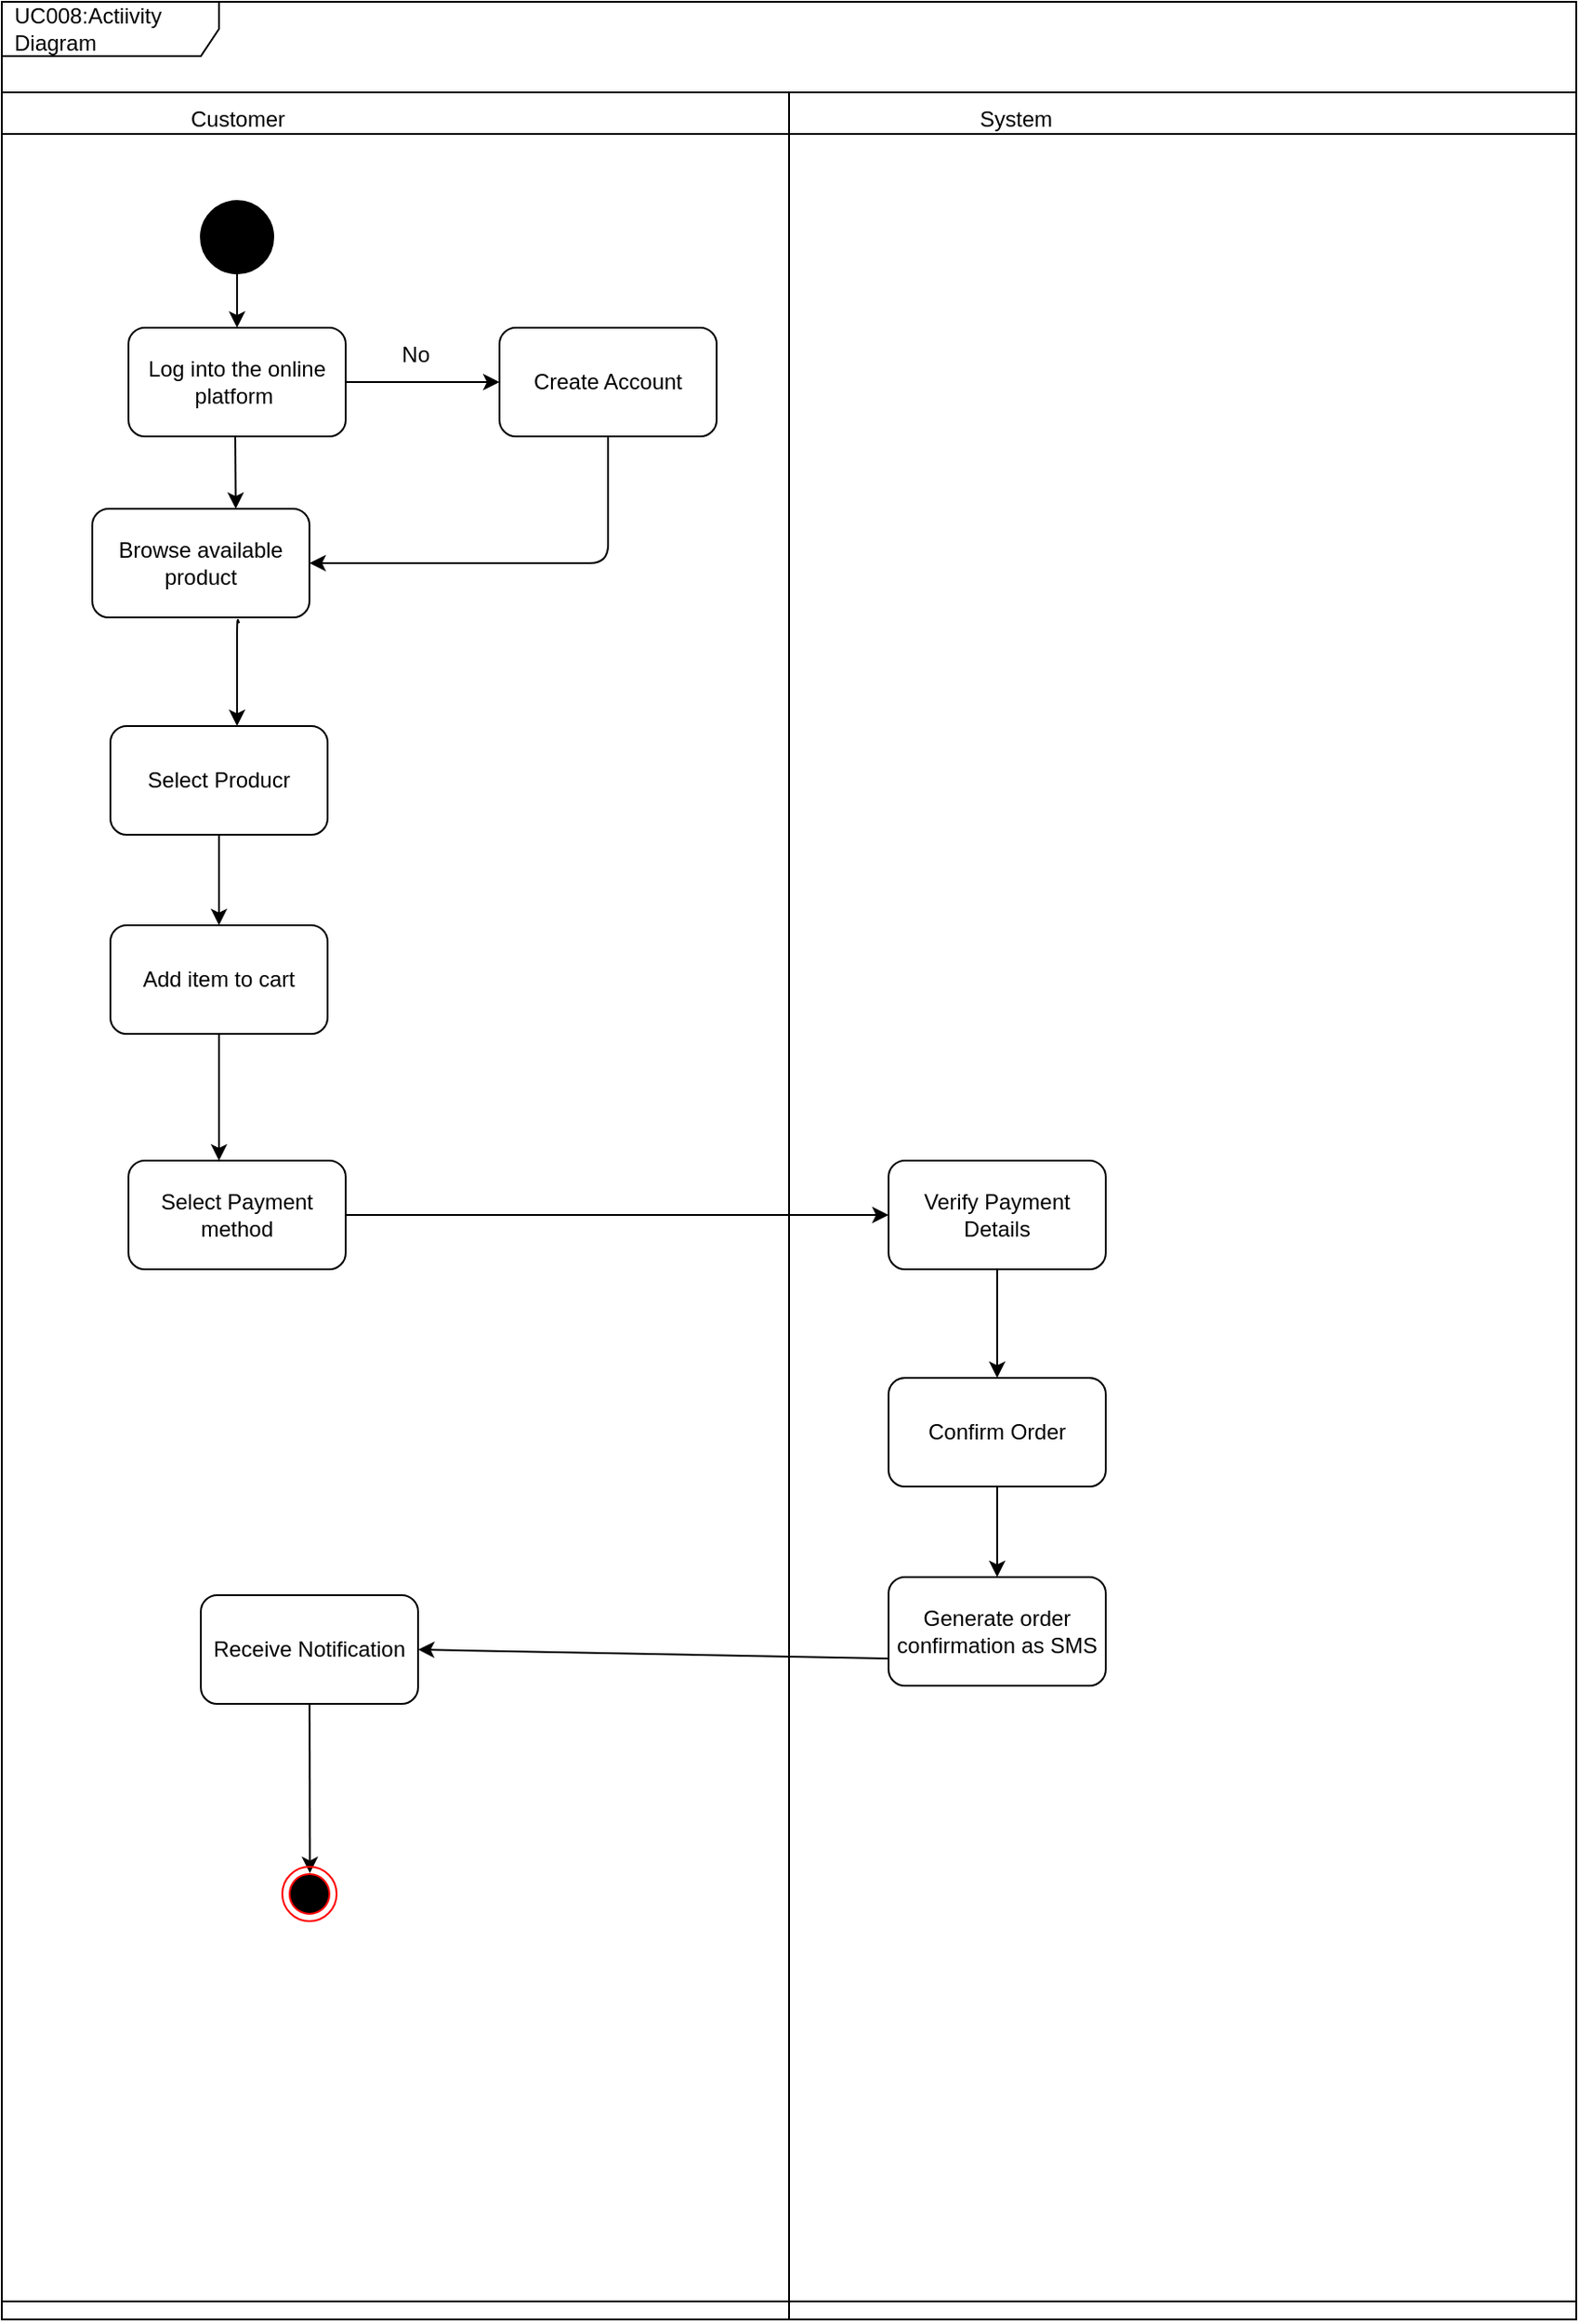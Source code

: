 <mxfile><diagram id="QA_OTTukK9HACwiBoAP_" name="Page-1"><mxGraphModel dx="1258" dy="899" grid="1" gridSize="10" guides="1" tooltips="1" connect="1" arrows="1" fold="1" page="1" pageScale="1" pageWidth="850" pageHeight="1100" math="0" shadow="0"><root><mxCell id="0"/><mxCell id="1" parent="0"/><mxCell id="97" value="&amp;nbsp;" style="swimlane;whiteSpace=wrap;html=1;" parent="1" vertex="1"><mxGeometry x="150" y="70" width="870" height="1230" as="geometry"/></mxCell><mxCell id="98" value="Customer" style="text;html=1;align=center;verticalAlign=middle;resizable=0;points=[];autosize=1;strokeColor=none;fillColor=none;" parent="97" vertex="1"><mxGeometry x="90" width="80" height="30" as="geometry"/></mxCell><mxCell id="99" value="System" style="text;html=1;align=center;verticalAlign=middle;resizable=0;points=[];autosize=1;strokeColor=none;fillColor=none;" parent="97" vertex="1"><mxGeometry x="530" width="60" height="30" as="geometry"/></mxCell><mxCell id="100" style="edgeStyle=none;html=1;entryX=0.5;entryY=0;entryDx=0;entryDy=0;" parent="97" source="101" target="103" edge="1"><mxGeometry relative="1" as="geometry"/></mxCell><mxCell id="101" value="" style="shape=ellipse;html=1;fillColor=strokeColor;fontSize=18;fontColor=#ffffff;" parent="97" vertex="1"><mxGeometry x="110" y="60" width="40" height="40" as="geometry"/></mxCell><mxCell id="102" style="edgeStyle=none;html=1;" parent="97" source="103" target="105" edge="1"><mxGeometry relative="1" as="geometry"/></mxCell><mxCell id="103" value="Log into the online platform&amp;nbsp;" style="rounded=1;whiteSpace=wrap;html=1;" parent="97" vertex="1"><mxGeometry x="70" y="130" width="120" height="60" as="geometry"/></mxCell><mxCell id="104" style="edgeStyle=none;html=1;entryX=1;entryY=0.5;entryDx=0;entryDy=0;" parent="97" source="105" edge="1"><mxGeometry relative="1" as="geometry"><Array as="points"><mxPoint x="335" y="260"/></Array><mxPoint x="170.0" y="260" as="targetPoint"/></mxGeometry></mxCell><mxCell id="105" value="Create Account" style="rounded=1;whiteSpace=wrap;html=1;" parent="97" vertex="1"><mxGeometry x="275" y="130" width="120" height="60" as="geometry"/></mxCell><mxCell id="109" style="edgeStyle=none;html=1;exitX=0.676;exitY=1.052;exitDx=0;exitDy=0;exitPerimeter=0;" parent="97" source="110" edge="1"><mxGeometry relative="1" as="geometry"><mxPoint x="130.0" y="350" as="targetPoint"/><Array as="points"><mxPoint x="130" y="290"/><mxPoint x="130" y="340"/></Array></mxGeometry></mxCell><mxCell id="110" value="Browse available product" style="rounded=1;whiteSpace=wrap;html=1;" parent="97" vertex="1"><mxGeometry x="50" y="230" width="120" height="60" as="geometry"/></mxCell><mxCell id="112" value="No&amp;nbsp;" style="text;html=1;align=center;verticalAlign=middle;resizable=0;points=[];autosize=1;strokeColor=none;fillColor=none;" parent="97" vertex="1"><mxGeometry x="210" y="130" width="40" height="30" as="geometry"/></mxCell><mxCell id="115" value="Select Producr" style="rounded=1;whiteSpace=wrap;html=1;" parent="97" vertex="1"><mxGeometry x="60" y="350" width="120" height="60" as="geometry"/></mxCell><mxCell id="120" style="edgeStyle=none;html=1;entryX=0;entryY=0.5;entryDx=0;entryDy=0;" parent="97" source="121" target="127" edge="1"><mxGeometry relative="1" as="geometry"><Array as="points"/><mxPoint x="490" y="630" as="targetPoint"/></mxGeometry></mxCell><mxCell id="121" value="Select Payment method" style="rounded=1;whiteSpace=wrap;html=1;" parent="97" vertex="1"><mxGeometry x="70" y="590" width="120" height="60" as="geometry"/></mxCell><mxCell id="126" style="edgeStyle=none;html=1;entryX=0.5;entryY=0;entryDx=0;entryDy=0;" parent="97" source="127" target="129" edge="1"><mxGeometry relative="1" as="geometry"/></mxCell><mxCell id="127" value="Verify Payment Details" style="rounded=1;whiteSpace=wrap;html=1;" parent="97" vertex="1"><mxGeometry x="490" y="590" width="120" height="60" as="geometry"/></mxCell><mxCell id="128" style="edgeStyle=none;html=1;exitX=0.5;exitY=1;exitDx=0;exitDy=0;entryX=0.5;entryY=0;entryDx=0;entryDy=0;" parent="97" source="129" target="131" edge="1"><mxGeometry relative="1" as="geometry"/></mxCell><mxCell id="129" value="Confirm Order" style="rounded=1;whiteSpace=wrap;html=1;" parent="97" vertex="1"><mxGeometry x="490" y="710" width="120" height="60" as="geometry"/></mxCell><mxCell id="130" style="edgeStyle=none;html=1;entryX=1;entryY=0.5;entryDx=0;entryDy=0;exitX=0;exitY=0.75;exitDx=0;exitDy=0;" parent="97" source="131" target="133" edge="1"><mxGeometry relative="1" as="geometry"><mxPoint x="480" y="860" as="sourcePoint"/></mxGeometry></mxCell><mxCell id="131" value="Generate order confirmation as SMS" style="rounded=1;whiteSpace=wrap;html=1;" parent="97" vertex="1"><mxGeometry x="490" y="820" width="120" height="60" as="geometry"/></mxCell><mxCell id="132" style="edgeStyle=none;html=1;entryX=0.508;entryY=0.117;entryDx=0;entryDy=0;entryPerimeter=0;" parent="97" source="133" target="134" edge="1"><mxGeometry relative="1" as="geometry"/></mxCell><mxCell id="133" value="Receive Notification" style="rounded=1;whiteSpace=wrap;html=1;" parent="97" vertex="1"><mxGeometry x="110" y="830" width="120" height="60" as="geometry"/></mxCell><mxCell id="134" value="" style="ellipse;html=1;shape=endState;fillColor=#000000;strokeColor=#ff0000;" parent="97" vertex="1"><mxGeometry x="155" y="980" width="30" height="30" as="geometry"/></mxCell><mxCell id="140" style="edgeStyle=none;html=1;" parent="97" edge="1"><mxGeometry relative="1" as="geometry"><mxPoint x="129" y="190" as="sourcePoint"/><mxPoint x="129.29" y="230" as="targetPoint"/><Array as="points"/></mxGeometry></mxCell><mxCell id="142" value="Add item to cart" style="rounded=1;whiteSpace=wrap;html=1;" parent="97" vertex="1"><mxGeometry x="60" y="460" width="120" height="60" as="geometry"/></mxCell><mxCell id="148" value="" style="endArrow=classic;html=1;entryX=0.5;entryY=0;entryDx=0;entryDy=0;exitX=0.5;exitY=1;exitDx=0;exitDy=0;" parent="97" source="115" target="142" edge="1"><mxGeometry width="50" height="50" relative="1" as="geometry"><mxPoint x="100" y="410" as="sourcePoint"/><mxPoint x="410" y="520" as="targetPoint"/></mxGeometry></mxCell><mxCell id="150" value="" style="endArrow=classic;html=1;exitX=0.5;exitY=1;exitDx=0;exitDy=0;" parent="97" source="142" edge="1"><mxGeometry width="50" height="50" relative="1" as="geometry"><mxPoint x="350" y="570" as="sourcePoint"/><mxPoint x="120" y="590" as="targetPoint"/></mxGeometry></mxCell><mxCell id="139" value="UC008:Actiivity Diagram" style="shape=umlFrame;whiteSpace=wrap;html=1;width=120;height=30;boundedLbl=1;verticalAlign=middle;align=left;spacingLeft=5;" parent="97" vertex="1"><mxGeometry y="-50" width="870" height="1270" as="geometry"/></mxCell><mxCell id="135" value="" style="endArrow=none;html=1;entryX=0.5;entryY=0;entryDx=0;entryDy=0;exitX=0.5;exitY=1;exitDx=0;exitDy=0;" parent="1" source="97" target="97" edge="1"><mxGeometry width="50" height="50" relative="1" as="geometry"><mxPoint x="350" y="390" as="sourcePoint"/><mxPoint x="400" y="340" as="targetPoint"/></mxGeometry></mxCell><mxCell id="136" value="Start" style="text;html=1;align=center;verticalAlign=middle;resizable=0;points=[];autosize=1;strokeColor=none;fillColor=none;fontColor=#FFFFFF;" parent="1" vertex="1"><mxGeometry x="375" y="155" width="50" height="30" as="geometry"/></mxCell></root></mxGraphModel></diagram></mxfile>